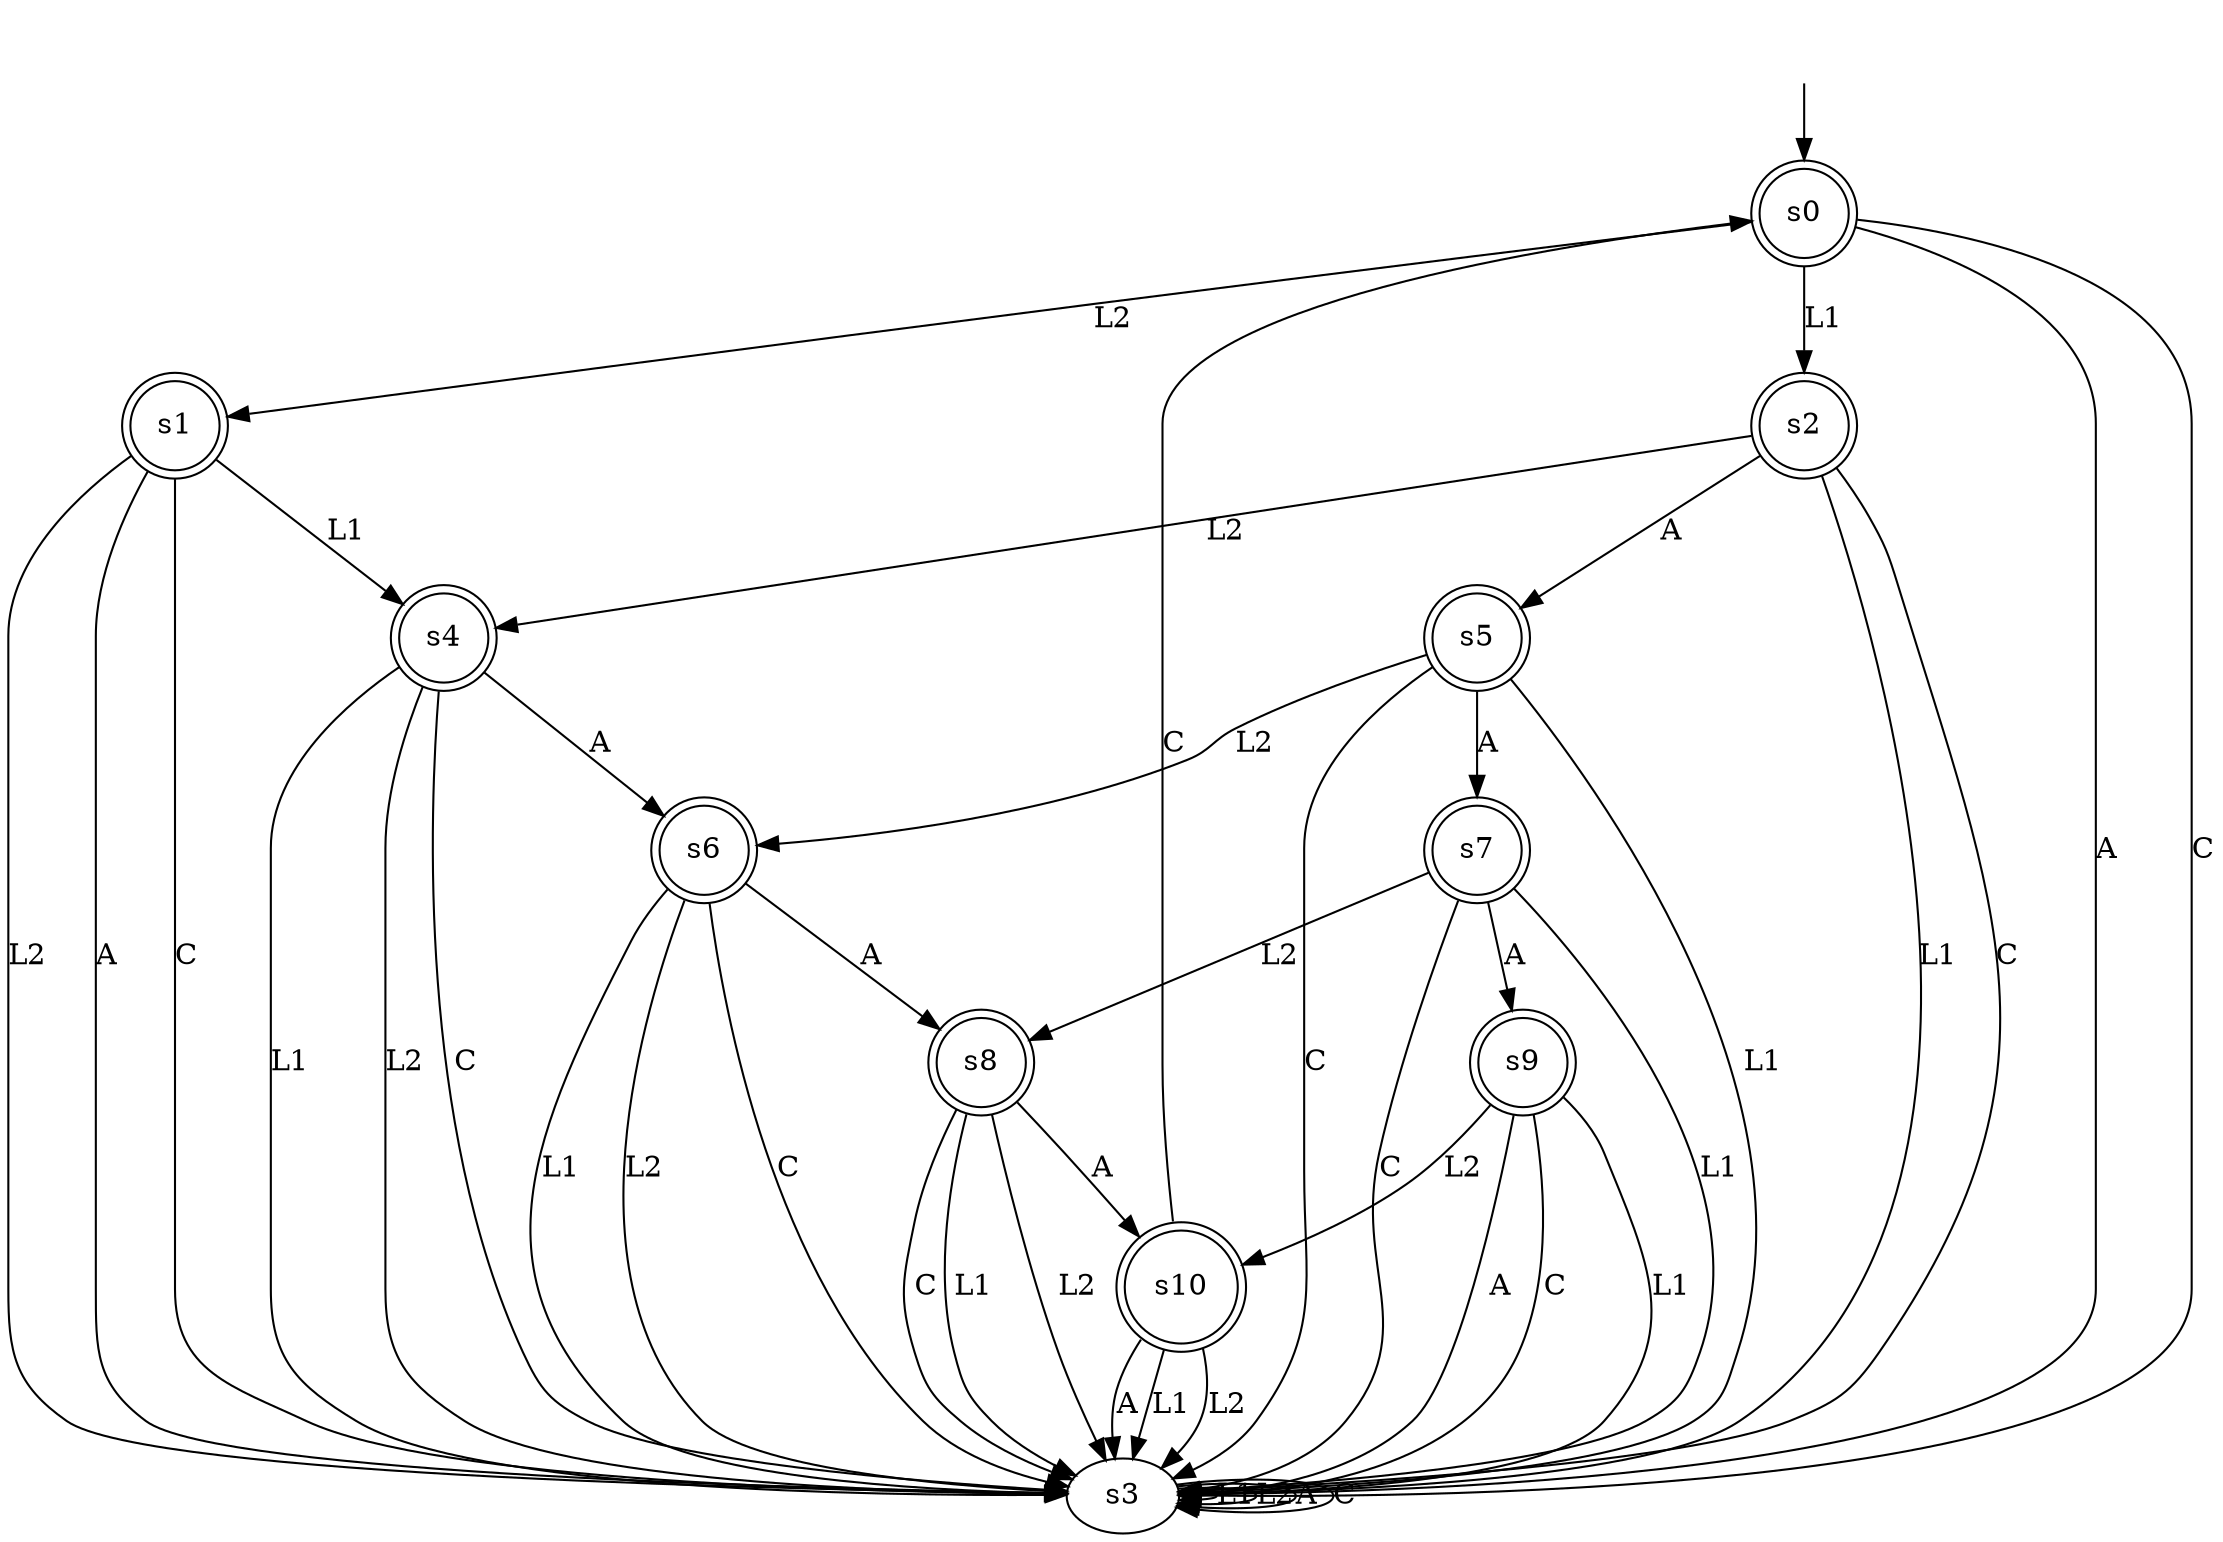 digraph spec_dfa {
s0 [label=s0, shape=doublecircle];
s1 [label=s1, shape=doublecircle];
s2 [label=s2, shape=doublecircle];
s3 [label=s3];
s4 [label=s4, shape=doublecircle];
s5 [label=s5, shape=doublecircle];
s6 [label=s6, shape=doublecircle];
s7 [label=s7, shape=doublecircle];
s8 [label=s8, shape=doublecircle];
s9 [label=s9, shape=doublecircle];
s10 [label=s10, shape=doublecircle];
s0 -> s1  [label=L2];
s0 -> s2  [label=L1];
s0 -> s3  [label=A];
s0 -> s3  [label=C];
s1 -> s4  [label=L1];
s1 -> s3  [label=L2];
s1 -> s3  [label=A];
s1 -> s3  [label=C];
s2 -> s4  [label=L2];
s2 -> s5  [label=A];
s2 -> s3  [label=L1];
s2 -> s3  [label=C];
s3 -> s3  [label=L1];
s3 -> s3  [label=L2];
s3 -> s3  [label=A];
s3 -> s3  [label=C];
s4 -> s6  [label=A];
s4 -> s3  [label=L1];
s4 -> s3  [label=L2];
s4 -> s3  [label=C];
s5 -> s6  [label=L2];
s5 -> s7  [label=A];
s5 -> s3  [label=L1];
s5 -> s3  [label=C];
s6 -> s8  [label=A];
s6 -> s3  [label=L1];
s6 -> s3  [label=L2];
s6 -> s3  [label=C];
s7 -> s8  [label=L2];
s7 -> s9  [label=A];
s7 -> s3  [label=L1];
s7 -> s3  [label=C];
s8 -> s10  [label=A];
s8 -> s3  [label=L1];
s8 -> s3  [label=L2];
s8 -> s3  [label=C];
s9 -> s10  [label=L2];
s9 -> s3  [label=L1];
s9 -> s3  [label=A];
s9 -> s3  [label=C];
s10 -> s0  [label=C];
s10 -> s3  [label=L1];
s10 -> s3  [label=L2];
s10 -> s3  [label=A];
__start0 [label="", shape=none];
__start0 -> s0  [label=""];
}
